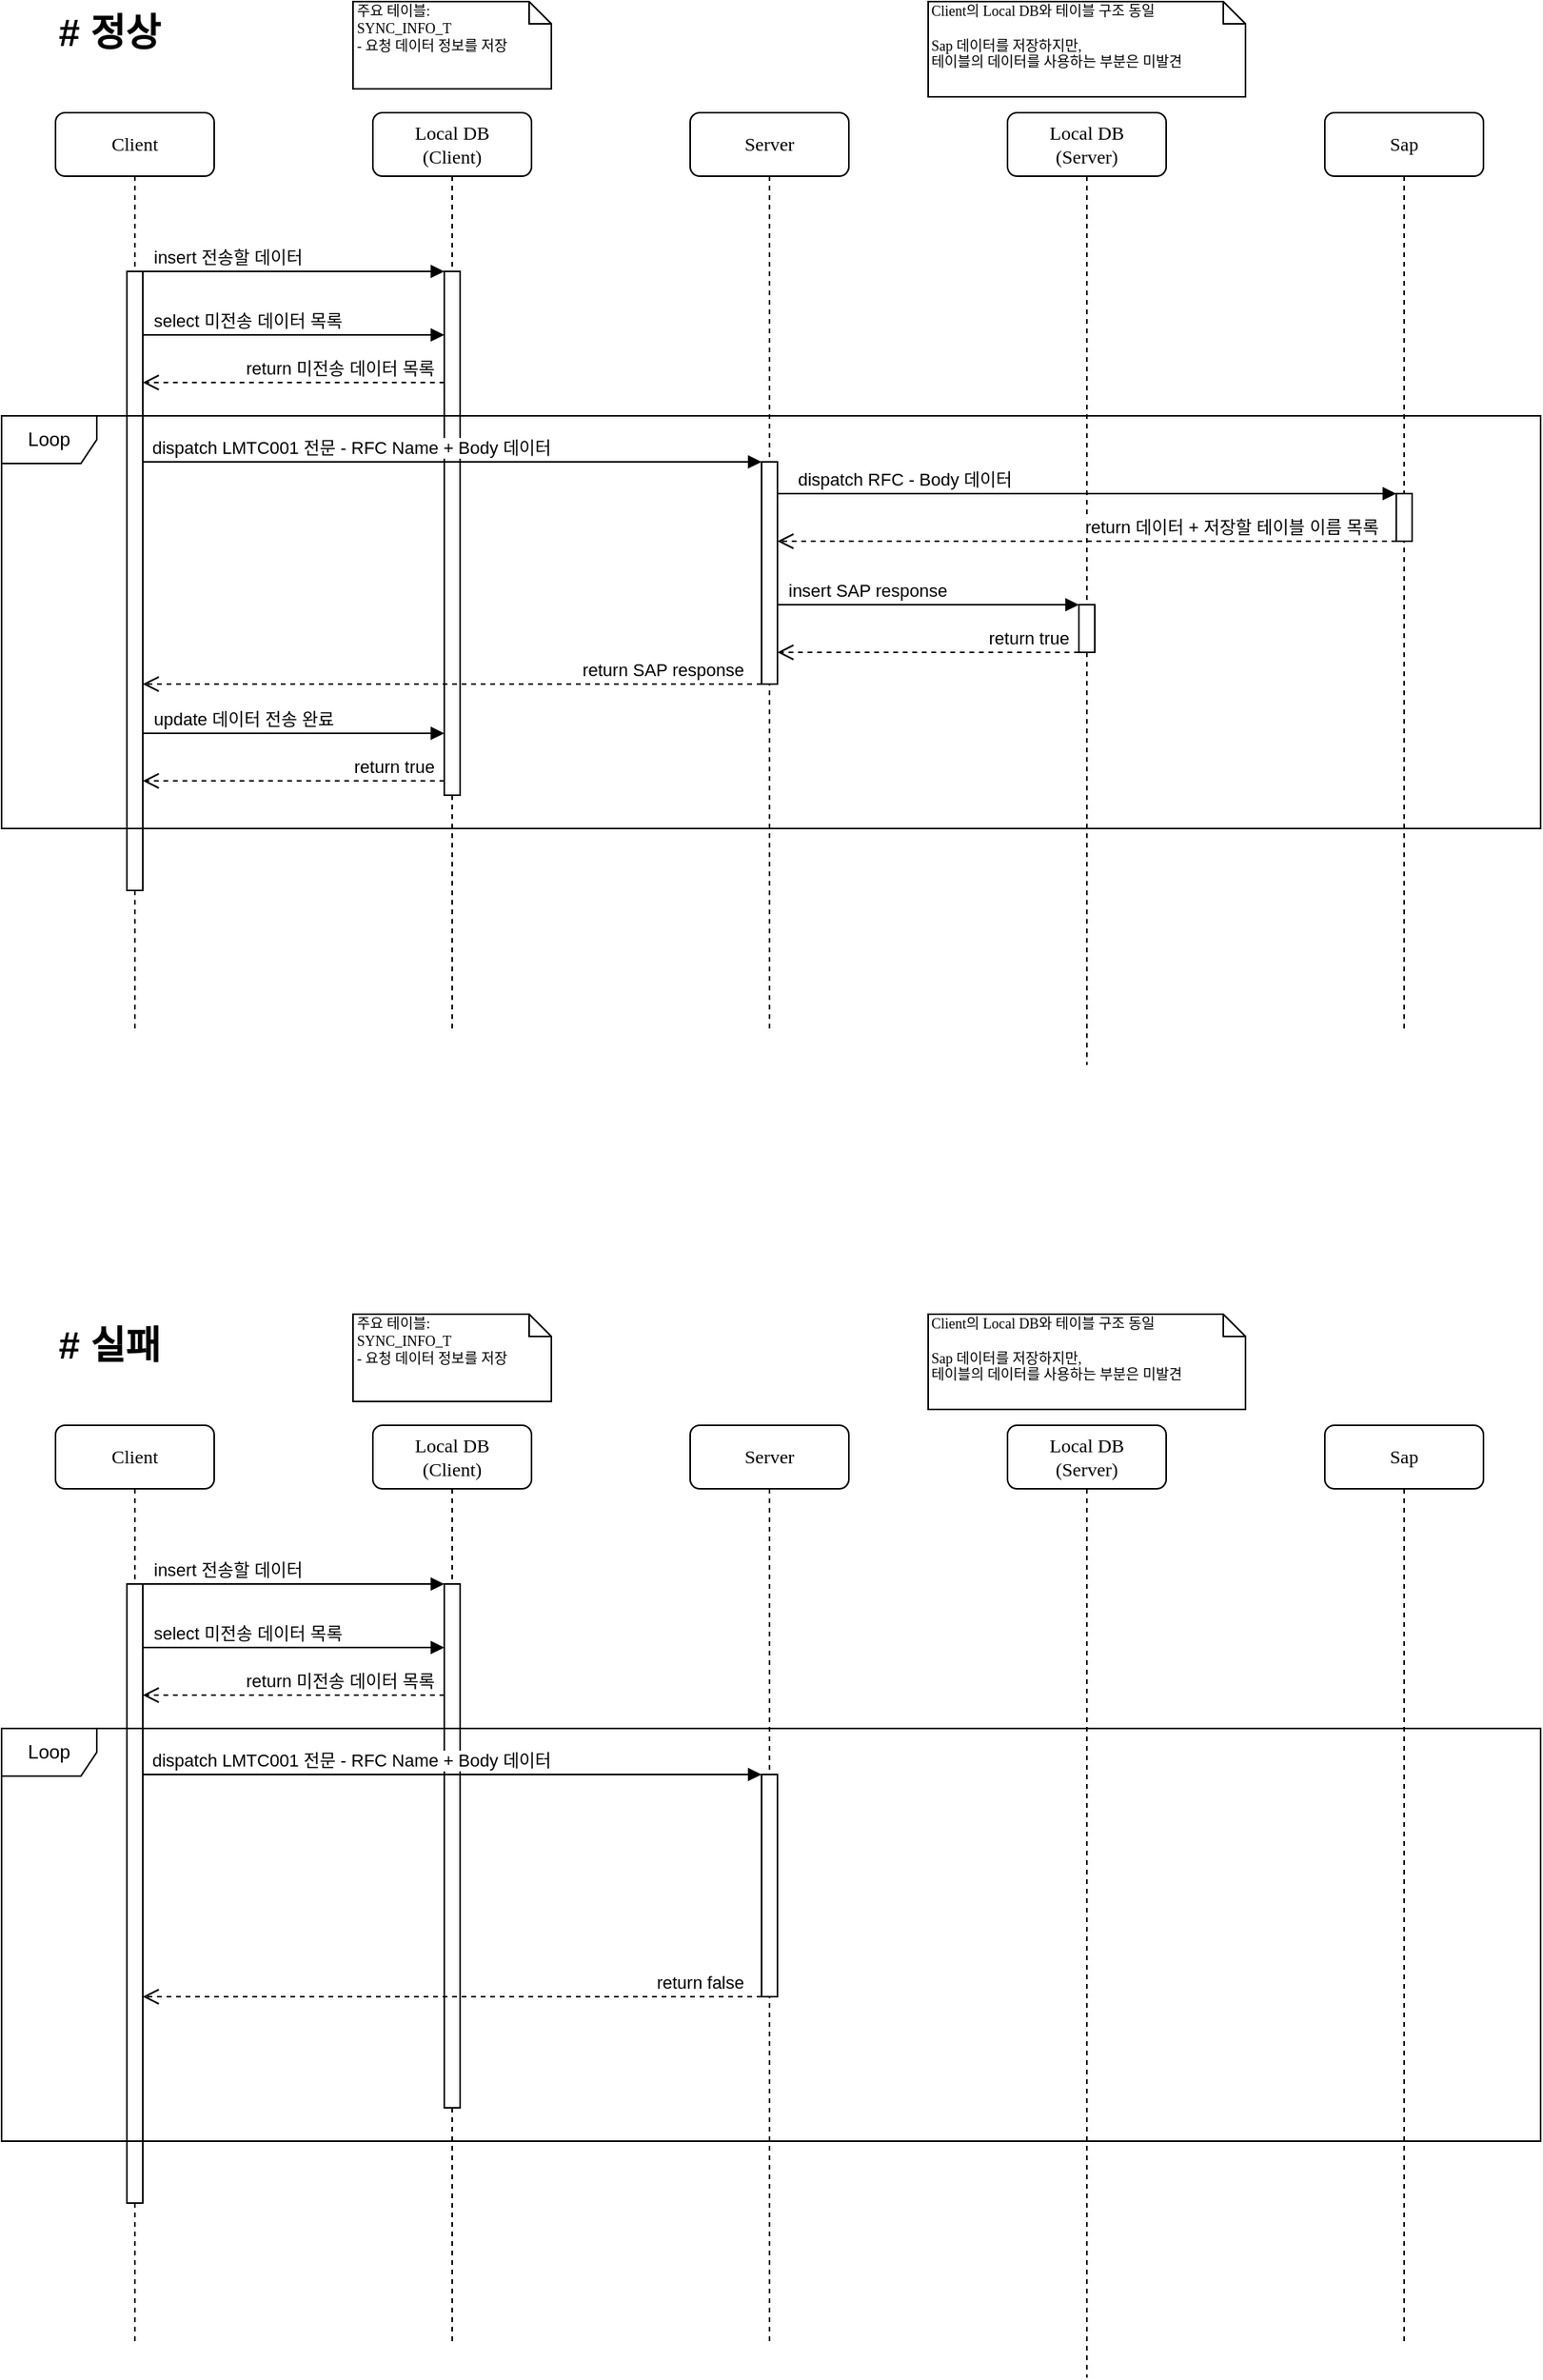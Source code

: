 <mxfile version="21.1.0" type="github">
  <diagram name="Page-1" id="13e1069c-82ec-6db2-03f1-153e76fe0fe0">
    <mxGraphModel dx="2012" dy="1164" grid="1" gridSize="10" guides="1" tooltips="1" connect="1" arrows="1" fold="1" page="1" pageScale="1" pageWidth="1169" pageHeight="827" background="none" math="0" shadow="0">
      <root>
        <mxCell id="0" />
        <mxCell id="1" parent="0" />
        <mxCell id="7baba1c4bc27f4b0-2" value="Local DB&lt;br&gt;(Client)" style="shape=umlLifeline;perimeter=lifelinePerimeter;whiteSpace=wrap;html=1;container=1;collapsible=0;recursiveResize=0;outlineConnect=0;rounded=1;shadow=0;comic=0;labelBackgroundColor=none;strokeWidth=1;fontFamily=Verdana;fontSize=12;align=center;" parent="1" vertex="1">
          <mxGeometry x="334" y="149" width="100" height="580" as="geometry" />
        </mxCell>
        <mxCell id="7baba1c4bc27f4b0-10" value="" style="html=1;points=[];perimeter=orthogonalPerimeter;rounded=0;shadow=0;comic=0;labelBackgroundColor=none;strokeWidth=1;fontFamily=Verdana;fontSize=12;align=center;" parent="7baba1c4bc27f4b0-2" vertex="1">
          <mxGeometry x="45" y="100" width="10" height="330" as="geometry" />
        </mxCell>
        <mxCell id="7baba1c4bc27f4b0-3" value="Server" style="shape=umlLifeline;perimeter=lifelinePerimeter;whiteSpace=wrap;html=1;container=1;collapsible=0;recursiveResize=0;outlineConnect=0;rounded=1;shadow=0;comic=0;labelBackgroundColor=none;strokeWidth=1;fontFamily=Verdana;fontSize=12;align=center;" parent="1" vertex="1">
          <mxGeometry x="534" y="149" width="100" height="580" as="geometry" />
        </mxCell>
        <mxCell id="7baba1c4bc27f4b0-13" value="" style="html=1;points=[];perimeter=orthogonalPerimeter;rounded=0;shadow=0;comic=0;labelBackgroundColor=none;strokeWidth=1;fontFamily=Verdana;fontSize=12;align=center;" parent="7baba1c4bc27f4b0-3" vertex="1">
          <mxGeometry x="45" y="220" width="10" height="140" as="geometry" />
        </mxCell>
        <mxCell id="7baba1c4bc27f4b0-4" value="Local DB&lt;br style=&quot;border-color: var(--border-color);&quot;&gt;(Server)" style="shape=umlLifeline;perimeter=lifelinePerimeter;whiteSpace=wrap;html=1;container=1;collapsible=0;recursiveResize=0;outlineConnect=0;rounded=1;shadow=0;comic=0;labelBackgroundColor=none;strokeWidth=1;fontFamily=Verdana;fontSize=12;align=center;" parent="1" vertex="1">
          <mxGeometry x="734" y="149" width="100" height="600" as="geometry" />
        </mxCell>
        <mxCell id="7baba1c4bc27f4b0-16" value="" style="html=1;points=[];perimeter=orthogonalPerimeter;rounded=0;shadow=0;comic=0;labelBackgroundColor=none;strokeWidth=1;fontFamily=Verdana;fontSize=12;align=center;" parent="7baba1c4bc27f4b0-4" vertex="1">
          <mxGeometry x="45" y="310" width="10" height="30" as="geometry" />
        </mxCell>
        <mxCell id="7baba1c4bc27f4b0-5" value="Sap" style="shape=umlLifeline;perimeter=lifelinePerimeter;whiteSpace=wrap;html=1;container=1;collapsible=0;recursiveResize=0;outlineConnect=0;rounded=1;shadow=0;comic=0;labelBackgroundColor=none;strokeWidth=1;fontFamily=Verdana;fontSize=12;align=center;" parent="1" vertex="1">
          <mxGeometry x="934" y="149" width="100" height="580" as="geometry" />
        </mxCell>
        <mxCell id="7baba1c4bc27f4b0-19" value="" style="html=1;points=[];perimeter=orthogonalPerimeter;rounded=0;shadow=0;comic=0;labelBackgroundColor=none;strokeWidth=1;fontFamily=Verdana;fontSize=12;align=center;" parent="7baba1c4bc27f4b0-5" vertex="1">
          <mxGeometry x="45" y="240" width="10" height="30" as="geometry" />
        </mxCell>
        <mxCell id="7baba1c4bc27f4b0-8" value="Client" style="shape=umlLifeline;perimeter=lifelinePerimeter;whiteSpace=wrap;html=1;container=1;collapsible=0;recursiveResize=0;outlineConnect=0;rounded=1;shadow=0;comic=0;labelBackgroundColor=none;strokeWidth=1;fontFamily=Verdana;fontSize=12;align=center;" parent="1" vertex="1">
          <mxGeometry x="134" y="149" width="100" height="580" as="geometry" />
        </mxCell>
        <mxCell id="7baba1c4bc27f4b0-9" value="" style="html=1;points=[];perimeter=orthogonalPerimeter;rounded=0;shadow=0;comic=0;labelBackgroundColor=none;strokeWidth=1;fontFamily=Verdana;fontSize=12;align=center;" parent="7baba1c4bc27f4b0-8" vertex="1">
          <mxGeometry x="45" y="100" width="10" height="390" as="geometry" />
        </mxCell>
        <mxCell id="7baba1c4bc27f4b0-41" value="주요 테이블:&lt;br style=&quot;font-size: 9px;&quot;&gt;SYNC_INFO_T&lt;br&gt;- 요청 데이터 정보를 저장" style="shape=note;whiteSpace=wrap;html=1;size=14;verticalAlign=top;align=left;spacingTop=-6;rounded=0;shadow=0;comic=0;labelBackgroundColor=none;strokeWidth=1;fontFamily=Verdana;fontSize=9;" parent="1" vertex="1">
          <mxGeometry x="321.5" y="79" width="125" height="55" as="geometry" />
        </mxCell>
        <mxCell id="7baba1c4bc27f4b0-42" value="Client의 Local DB와 테이블 구조 동일&lt;br&gt;&lt;br&gt;Sap 데이터를 저장하지만,&lt;br style=&quot;font-size: 9px;&quot;&gt;테이블의 데이터를 사용하는 부분은 미발견&lt;br style=&quot;font-size: 9px;&quot;&gt;" style="shape=note;whiteSpace=wrap;html=1;size=14;verticalAlign=top;align=left;spacingTop=-6;rounded=0;shadow=0;comic=0;labelBackgroundColor=none;strokeWidth=1;fontFamily=Verdana;fontSize=9;" parent="1" vertex="1">
          <mxGeometry x="684" y="79" width="200" height="60" as="geometry" />
        </mxCell>
        <mxCell id="J-QSnM_BqVcyyCU5msKF-3" value="# 정상" style="text;html=1;strokeColor=none;fillColor=none;align=left;verticalAlign=middle;whiteSpace=wrap;rounded=0;fontStyle=1;fontSize=24;fontFamily=Helvetica;" vertex="1" parent="1">
          <mxGeometry x="134" y="79" width="165" height="40" as="geometry" />
        </mxCell>
        <mxCell id="J-QSnM_BqVcyyCU5msKF-4" value="insert 전송할 데이터" style="html=1;verticalAlign=bottom;endArrow=block;edgeStyle=elbowEdgeStyle;elbow=vertical;curved=0;rounded=0;align=left;" edge="1" parent="1" source="7baba1c4bc27f4b0-9" target="7baba1c4bc27f4b0-10">
          <mxGeometry x="-0.947" width="80" relative="1" as="geometry">
            <mxPoint x="534" y="389" as="sourcePoint" />
            <mxPoint x="354" y="377" as="targetPoint" />
            <Array as="points">
              <mxPoint x="334" y="249" />
              <mxPoint x="334" y="229" />
            </Array>
            <mxPoint as="offset" />
          </mxGeometry>
        </mxCell>
        <mxCell id="J-QSnM_BqVcyyCU5msKF-7" value="select 미전송 데이터 목록" style="html=1;verticalAlign=bottom;endArrow=block;edgeStyle=elbowEdgeStyle;elbow=vertical;curved=0;rounded=0;align=left;" edge="1" parent="1" source="7baba1c4bc27f4b0-9" target="7baba1c4bc27f4b0-10">
          <mxGeometry x="-0.947" width="80" relative="1" as="geometry">
            <mxPoint x="199" y="289" as="sourcePoint" />
            <mxPoint x="389" y="289" as="targetPoint" />
            <Array as="points">
              <mxPoint x="344" y="289" />
              <mxPoint x="344" y="269" />
            </Array>
            <mxPoint as="offset" />
          </mxGeometry>
        </mxCell>
        <mxCell id="J-QSnM_BqVcyyCU5msKF-8" value="return 미전송 데이터 목록" style="html=1;verticalAlign=bottom;endArrow=open;dashed=1;endSize=8;edgeStyle=elbowEdgeStyle;elbow=vertical;curved=0;rounded=0;align=right;" edge="1" parent="1" source="7baba1c4bc27f4b0-10" target="7baba1c4bc27f4b0-9">
          <mxGeometry x="-0.947" relative="1" as="geometry">
            <mxPoint x="304" y="318.58" as="sourcePoint" />
            <mxPoint x="224" y="318.58" as="targetPoint" />
            <Array as="points">
              <mxPoint x="234" y="319" />
            </Array>
            <mxPoint as="offset" />
          </mxGeometry>
        </mxCell>
        <mxCell id="J-QSnM_BqVcyyCU5msKF-9" value="dispatch LMTC001 전문 - RFC Name + Body 데이터" style="html=1;verticalAlign=bottom;endArrow=block;edgeStyle=elbowEdgeStyle;elbow=vertical;curved=0;rounded=0;align=left;" edge="1" parent="1" source="7baba1c4bc27f4b0-9" target="7baba1c4bc27f4b0-13">
          <mxGeometry x="-0.983" width="80" relative="1" as="geometry">
            <mxPoint x="244" y="369" as="sourcePoint" />
            <mxPoint x="744" y="369" as="targetPoint" />
            <Array as="points">
              <mxPoint x="474" y="369" />
              <mxPoint x="349" y="348.58" />
            </Array>
            <mxPoint as="offset" />
          </mxGeometry>
        </mxCell>
        <mxCell id="J-QSnM_BqVcyyCU5msKF-11" value="dispatch RFC - Body 데이터" style="html=1;verticalAlign=bottom;endArrow=block;edgeStyle=elbowEdgeStyle;elbow=vertical;curved=0;rounded=0;align=left;" edge="1" parent="1" source="7baba1c4bc27f4b0-13" target="7baba1c4bc27f4b0-19">
          <mxGeometry x="-0.947" width="80" relative="1" as="geometry">
            <mxPoint x="794" y="389" as="sourcePoint" />
            <mxPoint x="964" y="389" as="targetPoint" />
            <Array as="points">
              <mxPoint x="924" y="389" />
              <mxPoint x="949" y="369" />
            </Array>
            <mxPoint as="offset" />
          </mxGeometry>
        </mxCell>
        <mxCell id="J-QSnM_BqVcyyCU5msKF-12" value="return 데이터 + 저장할 테이블 이름 목록" style="html=1;verticalAlign=bottom;endArrow=open;dashed=1;endSize=8;edgeStyle=elbowEdgeStyle;elbow=vertical;curved=0;rounded=0;align=right;" edge="1" parent="1" source="7baba1c4bc27f4b0-19" target="7baba1c4bc27f4b0-13">
          <mxGeometry x="-0.947" relative="1" as="geometry">
            <mxPoint x="984" y="419" as="sourcePoint" />
            <mxPoint x="794" y="419" as="targetPoint" />
            <Array as="points">
              <mxPoint x="839" y="419" />
            </Array>
            <mxPoint as="offset" />
          </mxGeometry>
        </mxCell>
        <mxCell id="J-QSnM_BqVcyyCU5msKF-15" value="insert SAP response" style="html=1;verticalAlign=bottom;endArrow=block;edgeStyle=elbowEdgeStyle;elbow=vertical;curved=0;rounded=0;align=left;" edge="1" parent="1" source="7baba1c4bc27f4b0-13" target="7baba1c4bc27f4b0-16">
          <mxGeometry x="-0.946" width="80" relative="1" as="geometry">
            <mxPoint x="599" y="459" as="sourcePoint" />
            <mxPoint x="774" y="459" as="targetPoint" />
            <Array as="points">
              <mxPoint x="744" y="459" />
              <mxPoint x="744" y="439" />
            </Array>
            <mxPoint as="offset" />
          </mxGeometry>
        </mxCell>
        <mxCell id="J-QSnM_BqVcyyCU5msKF-16" value="return true" style="html=1;verticalAlign=bottom;endArrow=open;dashed=1;endSize=8;edgeStyle=elbowEdgeStyle;elbow=vertical;curved=0;rounded=0;align=right;" edge="1" parent="1" source="7baba1c4bc27f4b0-16" target="7baba1c4bc27f4b0-13">
          <mxGeometry x="-0.947" relative="1" as="geometry">
            <mxPoint x="764" y="489" as="sourcePoint" />
            <mxPoint x="614" y="489" as="targetPoint" />
            <Array as="points">
              <mxPoint x="644" y="489" />
            </Array>
            <mxPoint as="offset" />
          </mxGeometry>
        </mxCell>
        <mxCell id="J-QSnM_BqVcyyCU5msKF-17" value="return SAP response" style="html=1;verticalAlign=bottom;endArrow=open;dashed=1;endSize=8;edgeStyle=elbowEdgeStyle;elbow=vertical;curved=0;rounded=0;align=right;" edge="1" parent="1" source="7baba1c4bc27f4b0-13" target="7baba1c4bc27f4b0-9">
          <mxGeometry x="-0.947" relative="1" as="geometry">
            <mxPoint x="544" y="509" as="sourcePoint" />
            <mxPoint x="354" y="509" as="targetPoint" />
            <Array as="points">
              <mxPoint x="254" y="509" />
            </Array>
            <mxPoint as="offset" />
          </mxGeometry>
        </mxCell>
        <mxCell id="J-QSnM_BqVcyyCU5msKF-44" value="update 데이터 전송 완료" style="html=1;verticalAlign=bottom;endArrow=block;edgeStyle=elbowEdgeStyle;elbow=vertical;curved=0;rounded=0;align=left;" edge="1" parent="1" source="7baba1c4bc27f4b0-9" target="7baba1c4bc27f4b0-10">
          <mxGeometry x="-0.947" width="80" relative="1" as="geometry">
            <mxPoint x="199" y="540" as="sourcePoint" />
            <mxPoint x="370" y="540" as="targetPoint" />
            <Array as="points">
              <mxPoint x="354" y="540" />
              <mxPoint x="354" y="520" />
            </Array>
            <mxPoint as="offset" />
          </mxGeometry>
        </mxCell>
        <mxCell id="J-QSnM_BqVcyyCU5msKF-48" value="return true" style="html=1;verticalAlign=bottom;endArrow=open;dashed=1;endSize=8;edgeStyle=elbowEdgeStyle;elbow=vertical;curved=0;rounded=0;align=right;" edge="1" parent="1" source="7baba1c4bc27f4b0-10" target="7baba1c4bc27f4b0-9">
          <mxGeometry x="-0.947" relative="1" as="geometry">
            <mxPoint x="370" y="570" as="sourcePoint" />
            <mxPoint x="180" y="570" as="targetPoint" />
            <Array as="points">
              <mxPoint x="235" y="570" />
            </Array>
            <mxPoint as="offset" />
          </mxGeometry>
        </mxCell>
        <mxCell id="J-QSnM_BqVcyyCU5msKF-49" value="Loop" style="shape=umlFrame;whiteSpace=wrap;html=1;pointerEvents=0;" vertex="1" parent="1">
          <mxGeometry x="100" y="340" width="970" height="260" as="geometry" />
        </mxCell>
        <mxCell id="J-QSnM_BqVcyyCU5msKF-76" value="Local DB&lt;br&gt;(Client)" style="shape=umlLifeline;perimeter=lifelinePerimeter;whiteSpace=wrap;html=1;container=1;collapsible=0;recursiveResize=0;outlineConnect=0;rounded=1;shadow=0;comic=0;labelBackgroundColor=none;strokeWidth=1;fontFamily=Verdana;fontSize=12;align=center;" vertex="1" parent="1">
          <mxGeometry x="334" y="976" width="100" height="580" as="geometry" />
        </mxCell>
        <mxCell id="J-QSnM_BqVcyyCU5msKF-77" value="" style="html=1;points=[];perimeter=orthogonalPerimeter;rounded=0;shadow=0;comic=0;labelBackgroundColor=none;strokeWidth=1;fontFamily=Verdana;fontSize=12;align=center;" vertex="1" parent="J-QSnM_BqVcyyCU5msKF-76">
          <mxGeometry x="45" y="100" width="10" height="330" as="geometry" />
        </mxCell>
        <mxCell id="J-QSnM_BqVcyyCU5msKF-78" value="Server" style="shape=umlLifeline;perimeter=lifelinePerimeter;whiteSpace=wrap;html=1;container=1;collapsible=0;recursiveResize=0;outlineConnect=0;rounded=1;shadow=0;comic=0;labelBackgroundColor=none;strokeWidth=1;fontFamily=Verdana;fontSize=12;align=center;" vertex="1" parent="1">
          <mxGeometry x="534" y="976" width="100" height="580" as="geometry" />
        </mxCell>
        <mxCell id="J-QSnM_BqVcyyCU5msKF-79" value="" style="html=1;points=[];perimeter=orthogonalPerimeter;rounded=0;shadow=0;comic=0;labelBackgroundColor=none;strokeWidth=1;fontFamily=Verdana;fontSize=12;align=center;" vertex="1" parent="J-QSnM_BqVcyyCU5msKF-78">
          <mxGeometry x="45" y="220" width="10" height="140" as="geometry" />
        </mxCell>
        <mxCell id="J-QSnM_BqVcyyCU5msKF-80" value="Local DB&lt;br style=&quot;border-color: var(--border-color);&quot;&gt;(Server)" style="shape=umlLifeline;perimeter=lifelinePerimeter;whiteSpace=wrap;html=1;container=1;collapsible=0;recursiveResize=0;outlineConnect=0;rounded=1;shadow=0;comic=0;labelBackgroundColor=none;strokeWidth=1;fontFamily=Verdana;fontSize=12;align=center;" vertex="1" parent="1">
          <mxGeometry x="734" y="976" width="100" height="600" as="geometry" />
        </mxCell>
        <mxCell id="J-QSnM_BqVcyyCU5msKF-82" value="Sap" style="shape=umlLifeline;perimeter=lifelinePerimeter;whiteSpace=wrap;html=1;container=1;collapsible=0;recursiveResize=0;outlineConnect=0;rounded=1;shadow=0;comic=0;labelBackgroundColor=none;strokeWidth=1;fontFamily=Verdana;fontSize=12;align=center;" vertex="1" parent="1">
          <mxGeometry x="934" y="976" width="100" height="580" as="geometry" />
        </mxCell>
        <mxCell id="J-QSnM_BqVcyyCU5msKF-84" value="Client" style="shape=umlLifeline;perimeter=lifelinePerimeter;whiteSpace=wrap;html=1;container=1;collapsible=0;recursiveResize=0;outlineConnect=0;rounded=1;shadow=0;comic=0;labelBackgroundColor=none;strokeWidth=1;fontFamily=Verdana;fontSize=12;align=center;" vertex="1" parent="1">
          <mxGeometry x="134" y="976" width="100" height="580" as="geometry" />
        </mxCell>
        <mxCell id="J-QSnM_BqVcyyCU5msKF-85" value="" style="html=1;points=[];perimeter=orthogonalPerimeter;rounded=0;shadow=0;comic=0;labelBackgroundColor=none;strokeWidth=1;fontFamily=Verdana;fontSize=12;align=center;" vertex="1" parent="J-QSnM_BqVcyyCU5msKF-84">
          <mxGeometry x="45" y="100" width="10" height="390" as="geometry" />
        </mxCell>
        <mxCell id="J-QSnM_BqVcyyCU5msKF-86" value="주요 테이블:&lt;br style=&quot;font-size: 9px;&quot;&gt;SYNC_INFO_T&lt;br&gt;- 요청 데이터 정보를 저장" style="shape=note;whiteSpace=wrap;html=1;size=14;verticalAlign=top;align=left;spacingTop=-6;rounded=0;shadow=0;comic=0;labelBackgroundColor=none;strokeWidth=1;fontFamily=Verdana;fontSize=9;" vertex="1" parent="1">
          <mxGeometry x="321.5" y="906" width="125" height="55" as="geometry" />
        </mxCell>
        <mxCell id="J-QSnM_BqVcyyCU5msKF-87" value="Client의 Local DB와 테이블 구조 동일&lt;br&gt;&lt;br&gt;Sap 데이터를 저장하지만,&lt;br style=&quot;font-size: 9px;&quot;&gt;테이블의 데이터를 사용하는 부분은 미발견&lt;br style=&quot;font-size: 9px;&quot;&gt;" style="shape=note;whiteSpace=wrap;html=1;size=14;verticalAlign=top;align=left;spacingTop=-6;rounded=0;shadow=0;comic=0;labelBackgroundColor=none;strokeWidth=1;fontFamily=Verdana;fontSize=9;" vertex="1" parent="1">
          <mxGeometry x="684" y="906" width="200" height="60" as="geometry" />
        </mxCell>
        <mxCell id="J-QSnM_BqVcyyCU5msKF-88" value="# 실패" style="text;html=1;strokeColor=none;fillColor=none;align=left;verticalAlign=middle;whiteSpace=wrap;rounded=0;fontStyle=1;fontSize=24;fontFamily=Helvetica;" vertex="1" parent="1">
          <mxGeometry x="134" y="906" width="165" height="40" as="geometry" />
        </mxCell>
        <mxCell id="J-QSnM_BqVcyyCU5msKF-89" value="insert 전송할 데이터" style="html=1;verticalAlign=bottom;endArrow=block;edgeStyle=elbowEdgeStyle;elbow=vertical;curved=0;rounded=0;align=left;" edge="1" parent="1" source="J-QSnM_BqVcyyCU5msKF-85" target="J-QSnM_BqVcyyCU5msKF-77">
          <mxGeometry x="-0.947" width="80" relative="1" as="geometry">
            <mxPoint x="534" y="1216" as="sourcePoint" />
            <mxPoint x="354" y="1204" as="targetPoint" />
            <Array as="points">
              <mxPoint x="334" y="1076" />
              <mxPoint x="334" y="1056" />
            </Array>
            <mxPoint as="offset" />
          </mxGeometry>
        </mxCell>
        <mxCell id="J-QSnM_BqVcyyCU5msKF-90" value="select 미전송 데이터 목록" style="html=1;verticalAlign=bottom;endArrow=block;edgeStyle=elbowEdgeStyle;elbow=vertical;curved=0;rounded=0;align=left;" edge="1" parent="1" source="J-QSnM_BqVcyyCU5msKF-85" target="J-QSnM_BqVcyyCU5msKF-77">
          <mxGeometry x="-0.947" width="80" relative="1" as="geometry">
            <mxPoint x="199" y="1116" as="sourcePoint" />
            <mxPoint x="389" y="1116" as="targetPoint" />
            <Array as="points">
              <mxPoint x="344" y="1116" />
              <mxPoint x="344" y="1096" />
            </Array>
            <mxPoint as="offset" />
          </mxGeometry>
        </mxCell>
        <mxCell id="J-QSnM_BqVcyyCU5msKF-91" value="return 미전송 데이터 목록" style="html=1;verticalAlign=bottom;endArrow=open;dashed=1;endSize=8;edgeStyle=elbowEdgeStyle;elbow=vertical;curved=0;rounded=0;align=right;" edge="1" parent="1" source="J-QSnM_BqVcyyCU5msKF-77" target="J-QSnM_BqVcyyCU5msKF-85">
          <mxGeometry x="-0.947" relative="1" as="geometry">
            <mxPoint x="304" y="1145.58" as="sourcePoint" />
            <mxPoint x="224" y="1145.58" as="targetPoint" />
            <Array as="points">
              <mxPoint x="234" y="1146" />
            </Array>
            <mxPoint as="offset" />
          </mxGeometry>
        </mxCell>
        <mxCell id="J-QSnM_BqVcyyCU5msKF-92" value="dispatch LMTC001 전문 - RFC Name + Body 데이터" style="html=1;verticalAlign=bottom;endArrow=block;edgeStyle=elbowEdgeStyle;elbow=vertical;curved=0;rounded=0;align=left;" edge="1" parent="1" source="J-QSnM_BqVcyyCU5msKF-85" target="J-QSnM_BqVcyyCU5msKF-79">
          <mxGeometry x="-0.983" width="80" relative="1" as="geometry">
            <mxPoint x="244" y="1196" as="sourcePoint" />
            <mxPoint x="744" y="1196" as="targetPoint" />
            <Array as="points">
              <mxPoint x="474" y="1196" />
              <mxPoint x="349" y="1175.58" />
            </Array>
            <mxPoint as="offset" />
          </mxGeometry>
        </mxCell>
        <mxCell id="J-QSnM_BqVcyyCU5msKF-97" value="return false" style="html=1;verticalAlign=bottom;endArrow=open;dashed=1;endSize=8;edgeStyle=elbowEdgeStyle;elbow=vertical;curved=0;rounded=0;align=right;" edge="1" parent="1" source="J-QSnM_BqVcyyCU5msKF-79" target="J-QSnM_BqVcyyCU5msKF-85">
          <mxGeometry x="-0.947" relative="1" as="geometry">
            <mxPoint x="544" y="1336" as="sourcePoint" />
            <mxPoint x="354" y="1336" as="targetPoint" />
            <Array as="points">
              <mxPoint x="254" y="1336" />
            </Array>
            <mxPoint as="offset" />
          </mxGeometry>
        </mxCell>
        <mxCell id="J-QSnM_BqVcyyCU5msKF-100" value="Loop" style="shape=umlFrame;whiteSpace=wrap;html=1;pointerEvents=0;" vertex="1" parent="1">
          <mxGeometry x="100" y="1167" width="970" height="260" as="geometry" />
        </mxCell>
      </root>
    </mxGraphModel>
  </diagram>
</mxfile>
